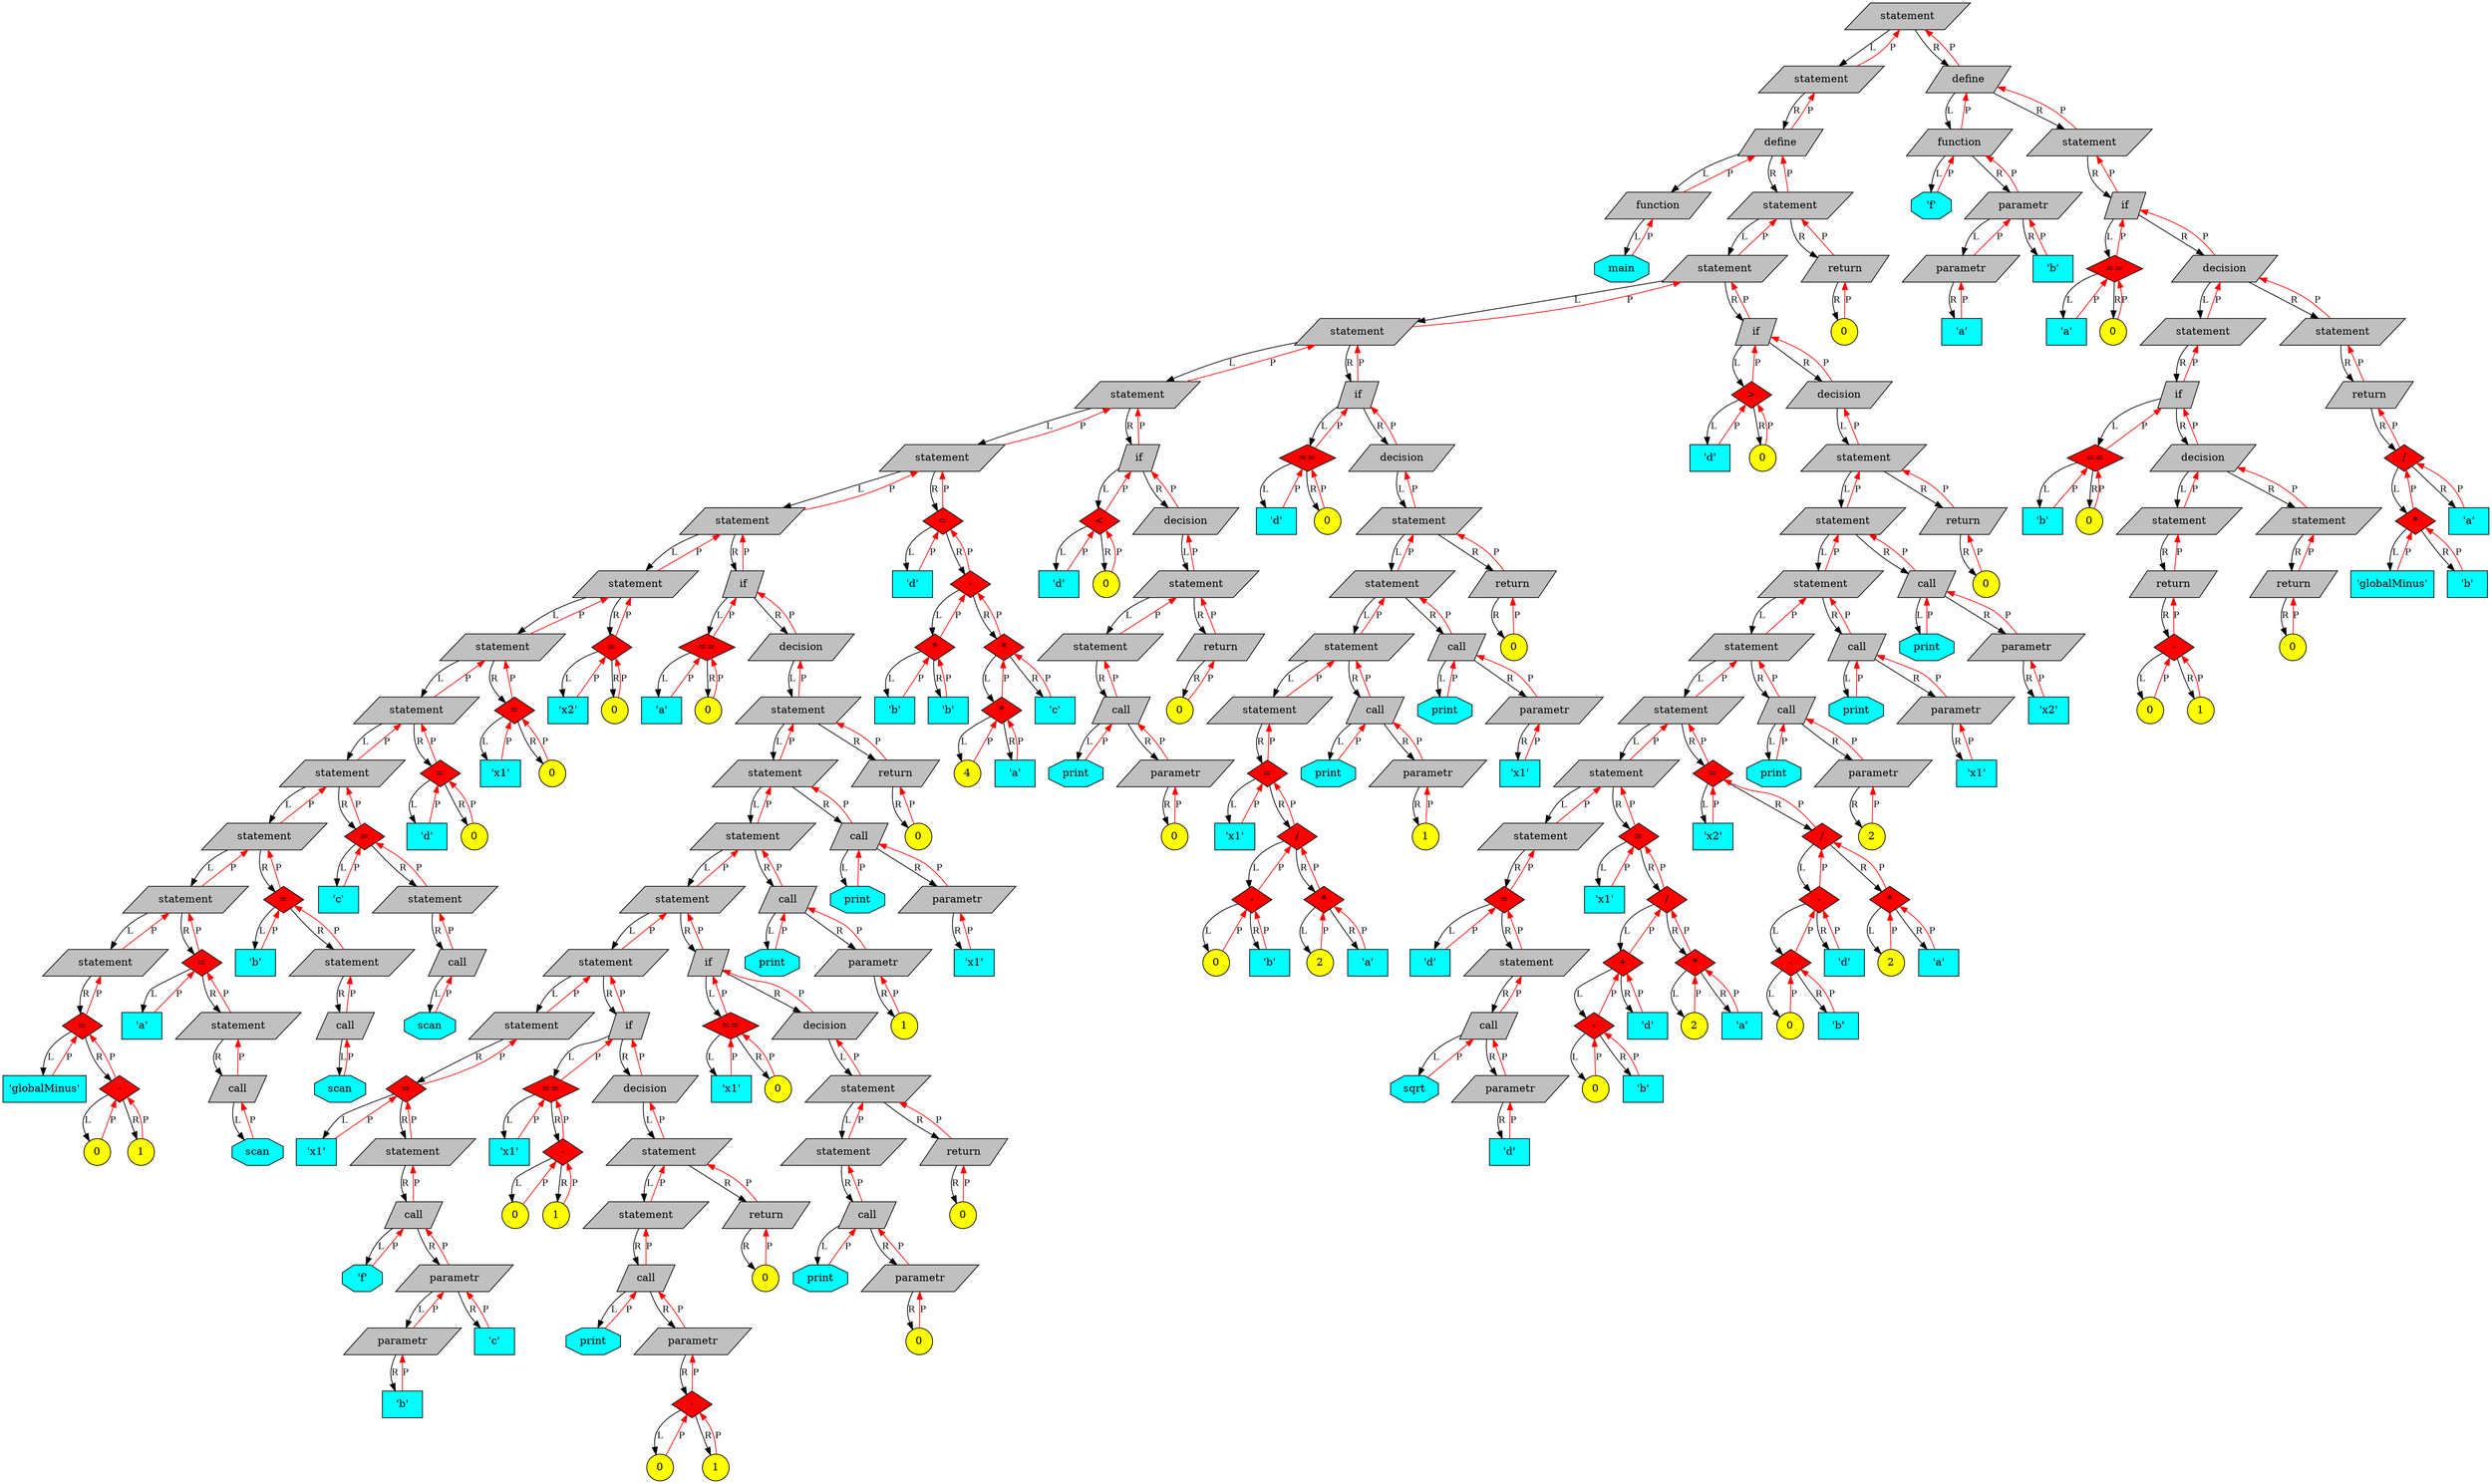 digraph Tree{

	rankdir=UD;

	node[fontsize=14];

	94435588355808[shape=record, shape=parallelogram, style="filled", fillcolor=grey, label="statement"];
	94435588138208[shape=record, shape=parallelogram, style="filled", fillcolor=grey, label="statement"];
	94435588138272[shape=record, shape=parallelogram, style="filled", fillcolor=grey, label="define"];
	94435588138752[shape=record, shape=parallelogram, style="filled", fillcolor=grey, label="function"];
	94435588138816[shape=record, shape=octagon, style="filled", fillcolor=cyan, label="main"];
	94435588354368[shape=record, shape=parallelogram, style="filled", fillcolor=grey, label="statement"];
	94435588330400[shape=record, shape=parallelogram, style="filled", fillcolor=grey, label="statement"];
	94435588318560[shape=record, shape=parallelogram, style="filled", fillcolor=grey, label="statement"];
	94435588313088[shape=record, shape=parallelogram, style="filled", fillcolor=grey, label="statement"];
	94435588307744[shape=record, shape=parallelogram, style="filled", fillcolor=grey, label="statement"];
	94435588283040[shape=record, shape=parallelogram, style="filled", fillcolor=grey, label="statement"];
	94435588281536[shape=record, shape=parallelogram, style="filled", fillcolor=grey, label="statement"];
	94435588280032[shape=record, shape=parallelogram, style="filled", fillcolor=grey, label="statement"];
	94435588278528[shape=record, shape=parallelogram, style="filled", fillcolor=grey, label="statement"];
	94435588275648[shape=record, shape=parallelogram, style="filled", fillcolor=grey, label="statement"];
	94435588272768[shape=record, shape=parallelogram, style="filled", fillcolor=grey, label="statement"];
	94435588269888[shape=record, shape=parallelogram, style="filled", fillcolor=grey, label="statement"];
	94435588138880[shape=record, shape=parallelogram, style="filled", fillcolor=grey, label="statement"];
	94435588138944[shape=record, shape=diamond, style="filled", fillcolor=red, label="="];
	94435588139008[shape=record, shape=rectangle, style="filled", fillcolor=cyan, label="'globalMinus'"];
	94435588268992[shape=record, shape=diamond, style="filled", fillcolor=red, label="-"];
	94435588139072[shape=record, shape=circle, style="filled", fillcolor=yellow, label="0"];
	94435588268928[shape=record, shape=circle, style="filled", fillcolor=yellow, label="1"];
	94435588269952[shape=record, shape=diamond, style="filled", fillcolor=red, label="="];
	94435588270432[shape=record, shape=rectangle, style="filled", fillcolor=cyan, label="'a'"];
	94435588270912[shape=record, shape=parallelogram, style="filled", fillcolor=grey, label="statement"];
	94435588270976[shape=record, shape=parallelogram, style="filled", fillcolor=grey, label="call"];
	94435588271456[shape=record, shape=octagon, style="filled", fillcolor=cyan, label="scan"];
	94435588272832[shape=record, shape=diamond, style="filled", fillcolor=red, label="="];
	94435588273312[shape=record, shape=rectangle, style="filled", fillcolor=cyan, label="'b'"];
	94435588273792[shape=record, shape=parallelogram, style="filled", fillcolor=grey, label="statement"];
	94435588273856[shape=record, shape=parallelogram, style="filled", fillcolor=grey, label="call"];
	94435588274336[shape=record, shape=octagon, style="filled", fillcolor=cyan, label="scan"];
	94435588275712[shape=record, shape=diamond, style="filled", fillcolor=red, label="="];
	94435588276192[shape=record, shape=rectangle, style="filled", fillcolor=cyan, label="'c'"];
	94435588276672[shape=record, shape=parallelogram, style="filled", fillcolor=grey, label="statement"];
	94435588276736[shape=record, shape=parallelogram, style="filled", fillcolor=grey, label="call"];
	94435588277216[shape=record, shape=octagon, style="filled", fillcolor=cyan, label="scan"];
	94435588278592[shape=record, shape=diamond, style="filled", fillcolor=red, label="="];
	94435588279072[shape=record, shape=rectangle, style="filled", fillcolor=cyan, label="'d'"];
	94435588279552[shape=record, shape=circle, style="filled", fillcolor=yellow, label="0"];
	94435588280096[shape=record, shape=diamond, style="filled", fillcolor=red, label="="];
	94435588280576[shape=record, shape=rectangle, style="filled", fillcolor=cyan, label="'x1'"];
	94435588281056[shape=record, shape=circle, style="filled", fillcolor=yellow, label="0"];
	94435588281600[shape=record, shape=diamond, style="filled", fillcolor=red, label="="];
	94435588282080[shape=record, shape=rectangle, style="filled", fillcolor=cyan, label="'x2'"];
	94435588282560[shape=record, shape=circle, style="filled", fillcolor=yellow, label="0"];
	94435588283104[shape=record, shape=parallelogram, style="filled", fillcolor=grey, label="if"];
	94435588284128[shape=record, shape=diamond, style="filled", fillcolor=red, label="=="];
	94435588283584[shape=record, shape=rectangle, style="filled", fillcolor=cyan, label="'a'"];
	94435588284064[shape=record, shape=circle, style="filled", fillcolor=yellow, label="0"];
	94435588284608[shape=record, shape=parallelogram, style="filled", fillcolor=grey, label="decision"];
	94435588306304[shape=record, shape=parallelogram, style="filled", fillcolor=grey, label="statement"];
	94435588303904[shape=record, shape=parallelogram, style="filled", fillcolor=grey, label="statement"];
	94435588301920[shape=record, shape=parallelogram, style="filled", fillcolor=grey, label="statement"];
	94435588296448[shape=record, shape=parallelogram, style="filled", fillcolor=grey, label="statement"];
	94435588289888[shape=record, shape=parallelogram, style="filled", fillcolor=grey, label="statement"];
	94435588285088[shape=record, shape=parallelogram, style="filled", fillcolor=grey, label="statement"];
	94435588285152[shape=record, shape=diamond, style="filled", fillcolor=red, label="="];
	94435588285632[shape=record, shape=rectangle, style="filled", fillcolor=cyan, label="'x1'"];
	94435588286112[shape=record, shape=parallelogram, style="filled", fillcolor=grey, label="statement"];
	94435588286176[shape=record, shape=parallelogram, style="filled", fillcolor=grey, label="call"];
	94435588286656[shape=record, shape=octagon, style="filled", fillcolor=cyan, label="'f'"];
	94435588288096[shape=record, shape=parallelogram, style="filled", fillcolor=grey, label="parametr"];
	94435588287136[shape=record, shape=parallelogram, style="filled", fillcolor=grey, label="parametr"];
	94435588287200[shape=record, shape=rectangle, style="filled", fillcolor=cyan, label="'b'"];
	94435588288160[shape=record, shape=rectangle, style="filled", fillcolor=cyan, label="'c'"];
	94435588289952[shape=record, shape=parallelogram, style="filled", fillcolor=grey, label="if"];
	94435588291520[shape=record, shape=diamond, style="filled", fillcolor=red, label="=="];
	94435588290432[shape=record, shape=rectangle, style="filled", fillcolor=cyan, label="'x1'"];
	94435588291040[shape=record, shape=diamond, style="filled", fillcolor=red, label="-"];
	94435588290912[shape=record, shape=circle, style="filled", fillcolor=yellow, label="0"];
	94435588290976[shape=record, shape=circle, style="filled", fillcolor=yellow, label="1"];
	94435588292000[shape=record, shape=parallelogram, style="filled", fillcolor=grey, label="decision"];
	94435588295008[shape=record, shape=parallelogram, style="filled", fillcolor=grey, label="statement"];
	94435588292480[shape=record, shape=parallelogram, style="filled", fillcolor=grey, label="statement"];
	94435588292544[shape=record, shape=parallelogram, style="filled", fillcolor=grey, label="call"];
	94435588293024[shape=record, shape=octagon, style="filled", fillcolor=cyan, label="print"];
	94435588293504[shape=record, shape=parallelogram, style="filled", fillcolor=grey, label="parametr"];
	94435588293696[shape=record, shape=diamond, style="filled", fillcolor=red, label="-"];
	94435588293568[shape=record, shape=circle, style="filled", fillcolor=yellow, label="0"];
	94435588293632[shape=record, shape=circle, style="filled", fillcolor=yellow, label="1"];
	94435588295072[shape=record, shape=parallelogram, style="filled", fillcolor=grey, label="return"];
	94435588295552[shape=record, shape=circle, style="filled", fillcolor=yellow, label="0"];
	94435588296512[shape=record, shape=parallelogram, style="filled", fillcolor=grey, label="if"];
	94435588297536[shape=record, shape=diamond, style="filled", fillcolor=red, label="=="];
	94435588296992[shape=record, shape=rectangle, style="filled", fillcolor=cyan, label="'x1'"];
	94435588297472[shape=record, shape=circle, style="filled", fillcolor=yellow, label="0"];
	94435588298016[shape=record, shape=parallelogram, style="filled", fillcolor=grey, label="decision"];
	94435588300480[shape=record, shape=parallelogram, style="filled", fillcolor=grey, label="statement"];
	94435588298496[shape=record, shape=parallelogram, style="filled", fillcolor=grey, label="statement"];
	94435588298560[shape=record, shape=parallelogram, style="filled", fillcolor=grey, label="call"];
	94435588299040[shape=record, shape=octagon, style="filled", fillcolor=cyan, label="print"];
	94435588299520[shape=record, shape=parallelogram, style="filled", fillcolor=grey, label="parametr"];
	94435588299584[shape=record, shape=circle, style="filled", fillcolor=yellow, label="0"];
	94435588300544[shape=record, shape=parallelogram, style="filled", fillcolor=grey, label="return"];
	94435588301024[shape=record, shape=circle, style="filled", fillcolor=yellow, label="0"];
	94435588301984[shape=record, shape=parallelogram, style="filled", fillcolor=grey, label="call"];
	94435588302464[shape=record, shape=octagon, style="filled", fillcolor=cyan, label="print"];
	94435588302944[shape=record, shape=parallelogram, style="filled", fillcolor=grey, label="parametr"];
	94435588303008[shape=record, shape=circle, style="filled", fillcolor=yellow, label="1"];
	94435588303968[shape=record, shape=parallelogram, style="filled", fillcolor=grey, label="call"];
	94435588304448[shape=record, shape=octagon, style="filled", fillcolor=cyan, label="print"];
	94435588304928[shape=record, shape=parallelogram, style="filled", fillcolor=grey, label="parametr"];
	94435588304992[shape=record, shape=rectangle, style="filled", fillcolor=cyan, label="'x1'"];
	94435588306368[shape=record, shape=parallelogram, style="filled", fillcolor=grey, label="return"];
	94435588306848[shape=record, shape=circle, style="filled", fillcolor=yellow, label="0"];
	94435588307808[shape=record, shape=diamond, style="filled", fillcolor=red, label="="];
	94435588308288[shape=record, shape=rectangle, style="filled", fillcolor=cyan, label="'d'"];
	94435588312192[shape=record, shape=diamond, style="filled", fillcolor=red, label="-"];
	94435588309728[shape=record, shape=diamond, style="filled", fillcolor=red, label="*"];
	94435588308768[shape=record, shape=rectangle, style="filled", fillcolor=cyan, label="'b'"];
	94435588309248[shape=record, shape=rectangle, style="filled", fillcolor=cyan, label="'b'"];
	94435588311712[shape=record, shape=diamond, style="filled", fillcolor=red, label="*"];
	94435588310752[shape=record, shape=diamond, style="filled", fillcolor=red, label="*"];
	94435588310208[shape=record, shape=circle, style="filled", fillcolor=yellow, label="4"];
	94435588310272[shape=record, shape=rectangle, style="filled", fillcolor=cyan, label="'a'"];
	94435588311232[shape=record, shape=rectangle, style="filled", fillcolor=cyan, label="'c'"];
	94435588313152[shape=record, shape=parallelogram, style="filled", fillcolor=grey, label="if"];
	94435588314176[shape=record, shape=diamond, style="filled", fillcolor=red, label="<"];
	94435588313632[shape=record, shape=rectangle, style="filled", fillcolor=cyan, label="'d'"];
	94435588314112[shape=record, shape=circle, style="filled", fillcolor=yellow, label="0"];
	94435588314656[shape=record, shape=parallelogram, style="filled", fillcolor=grey, label="decision"];
	94435588317120[shape=record, shape=parallelogram, style="filled", fillcolor=grey, label="statement"];
	94435588315136[shape=record, shape=parallelogram, style="filled", fillcolor=grey, label="statement"];
	94435588315200[shape=record, shape=parallelogram, style="filled", fillcolor=grey, label="call"];
	94435588315680[shape=record, shape=octagon, style="filled", fillcolor=cyan, label="print"];
	94435588316160[shape=record, shape=parallelogram, style="filled", fillcolor=grey, label="parametr"];
	94435588316224[shape=record, shape=circle, style="filled", fillcolor=yellow, label="0"];
	94435588317184[shape=record, shape=parallelogram, style="filled", fillcolor=grey, label="return"];
	94435588317664[shape=record, shape=circle, style="filled", fillcolor=yellow, label="0"];
	94435588318624[shape=record, shape=parallelogram, style="filled", fillcolor=grey, label="if"];
	94435588319648[shape=record, shape=diamond, style="filled", fillcolor=red, label="=="];
	94435588319104[shape=record, shape=rectangle, style="filled", fillcolor=cyan, label="'d'"];
	94435588319584[shape=record, shape=circle, style="filled", fillcolor=yellow, label="0"];
	94435588320128[shape=record, shape=parallelogram, style="filled", fillcolor=grey, label="decision"];
	94435588328960[shape=record, shape=parallelogram, style="filled", fillcolor=grey, label="statement"];
	94435588326560[shape=record, shape=parallelogram, style="filled", fillcolor=grey, label="statement"];
	94435588324576[shape=record, shape=parallelogram, style="filled", fillcolor=grey, label="statement"];
	94435588320608[shape=record, shape=parallelogram, style="filled", fillcolor=grey, label="statement"];
	94435588320672[shape=record, shape=diamond, style="filled", fillcolor=red, label="="];
	94435588321152[shape=record, shape=rectangle, style="filled", fillcolor=cyan, label="'x1'"];
	94435588323680[shape=record, shape=diamond, style="filled", fillcolor=red, label="/"];
	94435588322176[shape=record, shape=diamond, style="filled", fillcolor=red, label="-"];
	94435588321632[shape=record, shape=circle, style="filled", fillcolor=yellow, label="0"];
	94435588321696[shape=record, shape=rectangle, style="filled", fillcolor=cyan, label="'b'"];
	94435588323200[shape=record, shape=diamond, style="filled", fillcolor=red, label="*"];
	94435588322656[shape=record, shape=circle, style="filled", fillcolor=yellow, label="2"];
	94435588322720[shape=record, shape=rectangle, style="filled", fillcolor=cyan, label="'a'"];
	94435588324640[shape=record, shape=parallelogram, style="filled", fillcolor=grey, label="call"];
	94435588325120[shape=record, shape=octagon, style="filled", fillcolor=cyan, label="print"];
	94435588325600[shape=record, shape=parallelogram, style="filled", fillcolor=grey, label="parametr"];
	94435588325664[shape=record, shape=circle, style="filled", fillcolor=yellow, label="1"];
	94435588326624[shape=record, shape=parallelogram, style="filled", fillcolor=grey, label="call"];
	94435588327104[shape=record, shape=octagon, style="filled", fillcolor=cyan, label="print"];
	94435588327584[shape=record, shape=parallelogram, style="filled", fillcolor=grey, label="parametr"];
	94435588327648[shape=record, shape=rectangle, style="filled", fillcolor=cyan, label="'x1'"];
	94435588329024[shape=record, shape=parallelogram, style="filled", fillcolor=grey, label="return"];
	94435588329504[shape=record, shape=circle, style="filled", fillcolor=yellow, label="0"];
	94435588330464[shape=record, shape=parallelogram, style="filled", fillcolor=grey, label="if"];
	94435588331488[shape=record, shape=diamond, style="filled", fillcolor=red, label=">"];
	94435588330944[shape=record, shape=rectangle, style="filled", fillcolor=cyan, label="'d'"];
	94435588331424[shape=record, shape=circle, style="filled", fillcolor=yellow, label="0"];
	94435588331968[shape=record, shape=parallelogram, style="filled", fillcolor=grey, label="decision"];
	94435588352928[shape=record, shape=parallelogram, style="filled", fillcolor=grey, label="statement"];
	94435588350528[shape=record, shape=parallelogram, style="filled", fillcolor=grey, label="statement"];
	94435588348128[shape=record, shape=parallelogram, style="filled", fillcolor=grey, label="statement"];
	94435588346144[shape=record, shape=parallelogram, style="filled", fillcolor=grey, label="statement"];
	94435588341216[shape=record, shape=parallelogram, style="filled", fillcolor=grey, label="statement"];
	94435588336288[shape=record, shape=parallelogram, style="filled", fillcolor=grey, label="statement"];
	94435588332448[shape=record, shape=parallelogram, style="filled", fillcolor=grey, label="statement"];
	94435588332512[shape=record, shape=diamond, style="filled", fillcolor=red, label="="];
	94435588332992[shape=record, shape=rectangle, style="filled", fillcolor=cyan, label="'d'"];
	94435588333472[shape=record, shape=parallelogram, style="filled", fillcolor=grey, label="statement"];
	94435588333536[shape=record, shape=parallelogram, style="filled", fillcolor=grey, label="call"];
	94435588334016[shape=record, shape=octagon, style="filled", fillcolor=cyan, label="sqrt"];
	94435588334496[shape=record, shape=parallelogram, style="filled", fillcolor=grey, label="parametr"];
	94435588334560[shape=record, shape=rectangle, style="filled", fillcolor=cyan, label="'d'"];
	94435588336352[shape=record, shape=diamond, style="filled", fillcolor=red, label="="];
	94435588336832[shape=record, shape=rectangle, style="filled", fillcolor=cyan, label="'x1'"];
	94435588340320[shape=record, shape=diamond, style="filled", fillcolor=red, label="/"];
	94435588338816[shape=record, shape=diamond, style="filled", fillcolor=red, label="+"];
	94435588337856[shape=record, shape=diamond, style="filled", fillcolor=red, label="-"];
	94435588337312[shape=record, shape=circle, style="filled", fillcolor=yellow, label="0"];
	94435588337376[shape=record, shape=rectangle, style="filled", fillcolor=cyan, label="'b'"];
	94435588338336[shape=record, shape=rectangle, style="filled", fillcolor=cyan, label="'d'"];
	94435588339840[shape=record, shape=diamond, style="filled", fillcolor=red, label="*"];
	94435588339296[shape=record, shape=circle, style="filled", fillcolor=yellow, label="2"];
	94435588339360[shape=record, shape=rectangle, style="filled", fillcolor=cyan, label="'a'"];
	94435588341280[shape=record, shape=diamond, style="filled", fillcolor=red, label="="];
	94435588341760[shape=record, shape=rectangle, style="filled", fillcolor=cyan, label="'x2'"];
	94435588345248[shape=record, shape=diamond, style="filled", fillcolor=red, label="/"];
	94435588343744[shape=record, shape=diamond, style="filled", fillcolor=red, label="-"];
	94435588342784[shape=record, shape=diamond, style="filled", fillcolor=red, label="-"];
	94435588342240[shape=record, shape=circle, style="filled", fillcolor=yellow, label="0"];
	94435588342304[shape=record, shape=rectangle, style="filled", fillcolor=cyan, label="'b'"];
	94435588343264[shape=record, shape=rectangle, style="filled", fillcolor=cyan, label="'d'"];
	94435588344768[shape=record, shape=diamond, style="filled", fillcolor=red, label="*"];
	94435588344224[shape=record, shape=circle, style="filled", fillcolor=yellow, label="2"];
	94435588344288[shape=record, shape=rectangle, style="filled", fillcolor=cyan, label="'a'"];
	94435588346208[shape=record, shape=parallelogram, style="filled", fillcolor=grey, label="call"];
	94435588346688[shape=record, shape=octagon, style="filled", fillcolor=cyan, label="print"];
	94435588347168[shape=record, shape=parallelogram, style="filled", fillcolor=grey, label="parametr"];
	94435588347232[shape=record, shape=circle, style="filled", fillcolor=yellow, label="2"];
	94435588348192[shape=record, shape=parallelogram, style="filled", fillcolor=grey, label="call"];
	94435588348672[shape=record, shape=octagon, style="filled", fillcolor=cyan, label="print"];
	94435588349152[shape=record, shape=parallelogram, style="filled", fillcolor=grey, label="parametr"];
	94435588349216[shape=record, shape=rectangle, style="filled", fillcolor=cyan, label="'x1'"];
	94435588350592[shape=record, shape=parallelogram, style="filled", fillcolor=grey, label="call"];
	94435588351072[shape=record, shape=octagon, style="filled", fillcolor=cyan, label="print"];
	94435588351552[shape=record, shape=parallelogram, style="filled", fillcolor=grey, label="parametr"];
	94435588351616[shape=record, shape=rectangle, style="filled", fillcolor=cyan, label="'x2'"];
	94435588352992[shape=record, shape=parallelogram, style="filled", fillcolor=grey, label="return"];
	94435588353472[shape=record, shape=circle, style="filled", fillcolor=yellow, label="0"];
	94435588354432[shape=record, shape=parallelogram, style="filled", fillcolor=grey, label="return"];
	94435588354912[shape=record, shape=circle, style="filled", fillcolor=yellow, label="0"];
	94435588355872[shape=record, shape=parallelogram, style="filled", fillcolor=grey, label="define"];
	94435588356352[shape=record, shape=parallelogram, style="filled", fillcolor=grey, label="function"];
	94435588356832[shape=record, shape=octagon, style="filled", fillcolor=cyan, label="'f'"];
	94435588358272[shape=record, shape=parallelogram, style="filled", fillcolor=grey, label="parametr"];
	94435588357312[shape=record, shape=parallelogram, style="filled", fillcolor=grey, label="parametr"];
	94435588357376[shape=record, shape=rectangle, style="filled", fillcolor=cyan, label="'a'"];
	94435588358336[shape=record, shape=rectangle, style="filled", fillcolor=cyan, label="'b'"];
	94435588359232[shape=record, shape=parallelogram, style="filled", fillcolor=grey, label="statement"];
	94435588359296[shape=record, shape=parallelogram, style="filled", fillcolor=grey, label="if"];
	94435588360320[shape=record, shape=diamond, style="filled", fillcolor=red, label="=="];
	94435588359776[shape=record, shape=rectangle, style="filled", fillcolor=cyan, label="'a'"];
	94435588360256[shape=record, shape=circle, style="filled", fillcolor=yellow, label="0"];
	94435588360800[shape=record, shape=parallelogram, style="filled", fillcolor=grey, label="decision"];
	94435588361280[shape=record, shape=parallelogram, style="filled", fillcolor=grey, label="statement"];
	94435588361344[shape=record, shape=parallelogram, style="filled", fillcolor=grey, label="if"];
	94435588362368[shape=record, shape=diamond, style="filled", fillcolor=red, label="=="];
	94435588361824[shape=record, shape=rectangle, style="filled", fillcolor=cyan, label="'b'"];
	94435588362304[shape=record, shape=circle, style="filled", fillcolor=yellow, label="0"];
	94435588362848[shape=record, shape=parallelogram, style="filled", fillcolor=grey, label="decision"];
	94435588363328[shape=record, shape=parallelogram, style="filled", fillcolor=grey, label="statement"];
	94435588363392[shape=record, shape=parallelogram, style="filled", fillcolor=grey, label="return"];
	94435588364000[shape=record, shape=diamond, style="filled", fillcolor=red, label="-"];
	94435588363872[shape=record, shape=circle, style="filled", fillcolor=yellow, label="0"];
	94435588363936[shape=record, shape=circle, style="filled", fillcolor=yellow, label="1"];
	94435588364896[shape=record, shape=parallelogram, style="filled", fillcolor=grey, label="statement"];
	94435588364960[shape=record, shape=parallelogram, style="filled", fillcolor=grey, label="return"];
	94435588365440[shape=record, shape=circle, style="filled", fillcolor=yellow, label="0"];
	94435588366336[shape=record, shape=parallelogram, style="filled", fillcolor=grey, label="statement"];
	94435588366400[shape=record, shape=parallelogram, style="filled", fillcolor=grey, label="return"];
	94435588368800[shape=record, shape=diamond, style="filled", fillcolor=red, label="/"];
	94435588367840[shape=record, shape=diamond, style="filled", fillcolor=red, label="*"];
	94435588366880[shape=record, shape=rectangle, style="filled", fillcolor=cyan, label="'globalMinus'"];
	94435588367360[shape=record, shape=rectangle, style="filled", fillcolor=cyan, label="'b'"];
	94435588368320[shape=record, shape=rectangle, style="filled", fillcolor=cyan, label="'a'"];

	94435588355808 -> 94435588138208[label = "L", fontsize=12]
	94435588355808 -> 94435588355872[label = "R", fontsize=12]
	94435588138208 -> 94435588355808[label = "P", color=red, fontsize=12]
	94435588138208 -> 94435588138272[label = "R", fontsize=12]
	94435588138272 -> 94435588138208[label = "P", color=red, fontsize=12]
	94435588138272 -> 94435588138752[label = "L", fontsize=12]
	94435588138272 -> 94435588354368[label = "R", fontsize=12]
	94435588138752 -> 94435588138272[label = "P", color=red, fontsize=12]
	94435588138752 -> 94435588138816[label = "L", fontsize=12]
	94435588138816 -> 94435588138752[label = "P", color=red, fontsize=12]
	94435588354368 -> 94435588138272[label = "P", color=red, fontsize=12]
	94435588354368 -> 94435588330400[label = "L", fontsize=12]
	94435588354368 -> 94435588354432[label = "R", fontsize=12]
	94435588330400 -> 94435588354368[label = "P", color=red, fontsize=12]
	94435588330400 -> 94435588318560[label = "L", fontsize=12]
	94435588330400 -> 94435588330464[label = "R", fontsize=12]
	94435588318560 -> 94435588330400[label = "P", color=red, fontsize=12]
	94435588318560 -> 94435588313088[label = "L", fontsize=12]
	94435588318560 -> 94435588318624[label = "R", fontsize=12]
	94435588313088 -> 94435588318560[label = "P", color=red, fontsize=12]
	94435588313088 -> 94435588307744[label = "L", fontsize=12]
	94435588313088 -> 94435588313152[label = "R", fontsize=12]
	94435588307744 -> 94435588313088[label = "P", color=red, fontsize=12]
	94435588307744 -> 94435588283040[label = "L", fontsize=12]
	94435588307744 -> 94435588307808[label = "R", fontsize=12]
	94435588283040 -> 94435588307744[label = "P", color=red, fontsize=12]
	94435588283040 -> 94435588281536[label = "L", fontsize=12]
	94435588283040 -> 94435588283104[label = "R", fontsize=12]
	94435588281536 -> 94435588283040[label = "P", color=red, fontsize=12]
	94435588281536 -> 94435588280032[label = "L", fontsize=12]
	94435588281536 -> 94435588281600[label = "R", fontsize=12]
	94435588280032 -> 94435588281536[label = "P", color=red, fontsize=12]
	94435588280032 -> 94435588278528[label = "L", fontsize=12]
	94435588280032 -> 94435588280096[label = "R", fontsize=12]
	94435588278528 -> 94435588280032[label = "P", color=red, fontsize=12]
	94435588278528 -> 94435588275648[label = "L", fontsize=12]
	94435588278528 -> 94435588278592[label = "R", fontsize=12]
	94435588275648 -> 94435588278528[label = "P", color=red, fontsize=12]
	94435588275648 -> 94435588272768[label = "L", fontsize=12]
	94435588275648 -> 94435588275712[label = "R", fontsize=12]
	94435588272768 -> 94435588275648[label = "P", color=red, fontsize=12]
	94435588272768 -> 94435588269888[label = "L", fontsize=12]
	94435588272768 -> 94435588272832[label = "R", fontsize=12]
	94435588269888 -> 94435588272768[label = "P", color=red, fontsize=12]
	94435588269888 -> 94435588138880[label = "L", fontsize=12]
	94435588269888 -> 94435588269952[label = "R", fontsize=12]
	94435588138880 -> 94435588269888[label = "P", color=red, fontsize=12]
	94435588138880 -> 94435588138944[label = "R", fontsize=12]
	94435588138944 -> 94435588138880[label = "P", color=red, fontsize=12]
	94435588138944 -> 94435588139008[label = "L", fontsize=12]
	94435588138944 -> 94435588268992[label = "R", fontsize=12]
	94435588139008 -> 94435588138944[label = "P", color=red, fontsize=12]
	94435588268992 -> 94435588138944[label = "P", color=red, fontsize=12]
	94435588268992 -> 94435588139072[label = "L", fontsize=12]
	94435588268992 -> 94435588268928[label = "R", fontsize=12]
	94435588139072 -> 94435588268992[label = "P", color=red, fontsize=12]
	94435588268928 -> 94435588268992[label = "P", color=red, fontsize=12]
	94435588269952 -> 94435588269888[label = "P", color=red, fontsize=12]
	94435588269952 -> 94435588270432[label = "L", fontsize=12]
	94435588269952 -> 94435588270912[label = "R", fontsize=12]
	94435588270432 -> 94435588269952[label = "P", color=red, fontsize=12]
	94435588270912 -> 94435588269952[label = "P", color=red, fontsize=12]
	94435588270912 -> 94435588270976[label = "R", fontsize=12]
	94435588270976 -> 94435588270912[label = "P", color=red, fontsize=12]
	94435588270976 -> 94435588271456[label = "L", fontsize=12]
	94435588271456 -> 94435588270976[label = "P", color=red, fontsize=12]
	94435588272832 -> 94435588272768[label = "P", color=red, fontsize=12]
	94435588272832 -> 94435588273312[label = "L", fontsize=12]
	94435588272832 -> 94435588273792[label = "R", fontsize=12]
	94435588273312 -> 94435588272832[label = "P", color=red, fontsize=12]
	94435588273792 -> 94435588272832[label = "P", color=red, fontsize=12]
	94435588273792 -> 94435588273856[label = "R", fontsize=12]
	94435588273856 -> 94435588273792[label = "P", color=red, fontsize=12]
	94435588273856 -> 94435588274336[label = "L", fontsize=12]
	94435588274336 -> 94435588273856[label = "P", color=red, fontsize=12]
	94435588275712 -> 94435588275648[label = "P", color=red, fontsize=12]
	94435588275712 -> 94435588276192[label = "L", fontsize=12]
	94435588275712 -> 94435588276672[label = "R", fontsize=12]
	94435588276192 -> 94435588275712[label = "P", color=red, fontsize=12]
	94435588276672 -> 94435588275712[label = "P", color=red, fontsize=12]
	94435588276672 -> 94435588276736[label = "R", fontsize=12]
	94435588276736 -> 94435588276672[label = "P", color=red, fontsize=12]
	94435588276736 -> 94435588277216[label = "L", fontsize=12]
	94435588277216 -> 94435588276736[label = "P", color=red, fontsize=12]
	94435588278592 -> 94435588278528[label = "P", color=red, fontsize=12]
	94435588278592 -> 94435588279072[label = "L", fontsize=12]
	94435588278592 -> 94435588279552[label = "R", fontsize=12]
	94435588279072 -> 94435588278592[label = "P", color=red, fontsize=12]
	94435588279552 -> 94435588278592[label = "P", color=red, fontsize=12]
	94435588280096 -> 94435588280032[label = "P", color=red, fontsize=12]
	94435588280096 -> 94435588280576[label = "L", fontsize=12]
	94435588280096 -> 94435588281056[label = "R", fontsize=12]
	94435588280576 -> 94435588280096[label = "P", color=red, fontsize=12]
	94435588281056 -> 94435588280096[label = "P", color=red, fontsize=12]
	94435588281600 -> 94435588281536[label = "P", color=red, fontsize=12]
	94435588281600 -> 94435588282080[label = "L", fontsize=12]
	94435588281600 -> 94435588282560[label = "R", fontsize=12]
	94435588282080 -> 94435588281600[label = "P", color=red, fontsize=12]
	94435588282560 -> 94435588281600[label = "P", color=red, fontsize=12]
	94435588283104 -> 94435588283040[label = "P", color=red, fontsize=12]
	94435588283104 -> 94435588284128[label = "L", fontsize=12]
	94435588283104 -> 94435588284608[label = "R", fontsize=12]
	94435588284128 -> 94435588283104[label = "P", color=red, fontsize=12]
	94435588284128 -> 94435588283584[label = "L", fontsize=12]
	94435588284128 -> 94435588284064[label = "R", fontsize=12]
	94435588283584 -> 94435588284128[label = "P", color=red, fontsize=12]
	94435588284064 -> 94435588284128[label = "P", color=red, fontsize=12]
	94435588284608 -> 94435588283104[label = "P", color=red, fontsize=12]
	94435588284608 -> 94435588306304[label = "L", fontsize=12]
	94435588306304 -> 94435588284608[label = "P", color=red, fontsize=12]
	94435588306304 -> 94435588303904[label = "L", fontsize=12]
	94435588306304 -> 94435588306368[label = "R", fontsize=12]
	94435588303904 -> 94435588306304[label = "P", color=red, fontsize=12]
	94435588303904 -> 94435588301920[label = "L", fontsize=12]
	94435588303904 -> 94435588303968[label = "R", fontsize=12]
	94435588301920 -> 94435588303904[label = "P", color=red, fontsize=12]
	94435588301920 -> 94435588296448[label = "L", fontsize=12]
	94435588301920 -> 94435588301984[label = "R", fontsize=12]
	94435588296448 -> 94435588301920[label = "P", color=red, fontsize=12]
	94435588296448 -> 94435588289888[label = "L", fontsize=12]
	94435588296448 -> 94435588296512[label = "R", fontsize=12]
	94435588289888 -> 94435588296448[label = "P", color=red, fontsize=12]
	94435588289888 -> 94435588285088[label = "L", fontsize=12]
	94435588289888 -> 94435588289952[label = "R", fontsize=12]
	94435588285088 -> 94435588289888[label = "P", color=red, fontsize=12]
	94435588285088 -> 94435588285152[label = "R", fontsize=12]
	94435588285152 -> 94435588285088[label = "P", color=red, fontsize=12]
	94435588285152 -> 94435588285632[label = "L", fontsize=12]
	94435588285152 -> 94435588286112[label = "R", fontsize=12]
	94435588285632 -> 94435588285152[label = "P", color=red, fontsize=12]
	94435588286112 -> 94435588285152[label = "P", color=red, fontsize=12]
	94435588286112 -> 94435588286176[label = "R", fontsize=12]
	94435588286176 -> 94435588286112[label = "P", color=red, fontsize=12]
	94435588286176 -> 94435588286656[label = "L", fontsize=12]
	94435588286176 -> 94435588288096[label = "R", fontsize=12]
	94435588286656 -> 94435588286176[label = "P", color=red, fontsize=12]
	94435588288096 -> 94435588286176[label = "P", color=red, fontsize=12]
	94435588288096 -> 94435588287136[label = "L", fontsize=12]
	94435588288096 -> 94435588288160[label = "R", fontsize=12]
	94435588287136 -> 94435588288096[label = "P", color=red, fontsize=12]
	94435588287136 -> 94435588287200[label = "R", fontsize=12]
	94435588287200 -> 94435588287136[label = "P", color=red, fontsize=12]
	94435588288160 -> 94435588288096[label = "P", color=red, fontsize=12]
	94435588289952 -> 94435588289888[label = "P", color=red, fontsize=12]
	94435588289952 -> 94435588291520[label = "L", fontsize=12]
	94435588289952 -> 94435588292000[label = "R", fontsize=12]
	94435588291520 -> 94435588289952[label = "P", color=red, fontsize=12]
	94435588291520 -> 94435588290432[label = "L", fontsize=12]
	94435588291520 -> 94435588291040[label = "R", fontsize=12]
	94435588290432 -> 94435588291520[label = "P", color=red, fontsize=12]
	94435588291040 -> 94435588291520[label = "P", color=red, fontsize=12]
	94435588291040 -> 94435588290912[label = "L", fontsize=12]
	94435588291040 -> 94435588290976[label = "R", fontsize=12]
	94435588290912 -> 94435588291040[label = "P", color=red, fontsize=12]
	94435588290976 -> 94435588291040[label = "P", color=red, fontsize=12]
	94435588292000 -> 94435588289952[label = "P", color=red, fontsize=12]
	94435588292000 -> 94435588295008[label = "L", fontsize=12]
	94435588295008 -> 94435588292000[label = "P", color=red, fontsize=12]
	94435588295008 -> 94435588292480[label = "L", fontsize=12]
	94435588295008 -> 94435588295072[label = "R", fontsize=12]
	94435588292480 -> 94435588295008[label = "P", color=red, fontsize=12]
	94435588292480 -> 94435588292544[label = "R", fontsize=12]
	94435588292544 -> 94435588292480[label = "P", color=red, fontsize=12]
	94435588292544 -> 94435588293024[label = "L", fontsize=12]
	94435588292544 -> 94435588293504[label = "R", fontsize=12]
	94435588293024 -> 94435588292544[label = "P", color=red, fontsize=12]
	94435588293504 -> 94435588292544[label = "P", color=red, fontsize=12]
	94435588293504 -> 94435588293696[label = "R", fontsize=12]
	94435588293696 -> 94435588293504[label = "P", color=red, fontsize=12]
	94435588293696 -> 94435588293568[label = "L", fontsize=12]
	94435588293696 -> 94435588293632[label = "R", fontsize=12]
	94435588293568 -> 94435588293696[label = "P", color=red, fontsize=12]
	94435588293632 -> 94435588293696[label = "P", color=red, fontsize=12]
	94435588295072 -> 94435588295008[label = "P", color=red, fontsize=12]
	94435588295072 -> 94435588295552[label = "R", fontsize=12]
	94435588295552 -> 94435588295072[label = "P", color=red, fontsize=12]
	94435588296512 -> 94435588296448[label = "P", color=red, fontsize=12]
	94435588296512 -> 94435588297536[label = "L", fontsize=12]
	94435588296512 -> 94435588298016[label = "R", fontsize=12]
	94435588297536 -> 94435588296512[label = "P", color=red, fontsize=12]
	94435588297536 -> 94435588296992[label = "L", fontsize=12]
	94435588297536 -> 94435588297472[label = "R", fontsize=12]
	94435588296992 -> 94435588297536[label = "P", color=red, fontsize=12]
	94435588297472 -> 94435588297536[label = "P", color=red, fontsize=12]
	94435588298016 -> 94435588296512[label = "P", color=red, fontsize=12]
	94435588298016 -> 94435588300480[label = "L", fontsize=12]
	94435588300480 -> 94435588298016[label = "P", color=red, fontsize=12]
	94435588300480 -> 94435588298496[label = "L", fontsize=12]
	94435588300480 -> 94435588300544[label = "R", fontsize=12]
	94435588298496 -> 94435588300480[label = "P", color=red, fontsize=12]
	94435588298496 -> 94435588298560[label = "R", fontsize=12]
	94435588298560 -> 94435588298496[label = "P", color=red, fontsize=12]
	94435588298560 -> 94435588299040[label = "L", fontsize=12]
	94435588298560 -> 94435588299520[label = "R", fontsize=12]
	94435588299040 -> 94435588298560[label = "P", color=red, fontsize=12]
	94435588299520 -> 94435588298560[label = "P", color=red, fontsize=12]
	94435588299520 -> 94435588299584[label = "R", fontsize=12]
	94435588299584 -> 94435588299520[label = "P", color=red, fontsize=12]
	94435588300544 -> 94435588300480[label = "P", color=red, fontsize=12]
	94435588300544 -> 94435588301024[label = "R", fontsize=12]
	94435588301024 -> 94435588300544[label = "P", color=red, fontsize=12]
	94435588301984 -> 94435588301920[label = "P", color=red, fontsize=12]
	94435588301984 -> 94435588302464[label = "L", fontsize=12]
	94435588301984 -> 94435588302944[label = "R", fontsize=12]
	94435588302464 -> 94435588301984[label = "P", color=red, fontsize=12]
	94435588302944 -> 94435588301984[label = "P", color=red, fontsize=12]
	94435588302944 -> 94435588303008[label = "R", fontsize=12]
	94435588303008 -> 94435588302944[label = "P", color=red, fontsize=12]
	94435588303968 -> 94435588303904[label = "P", color=red, fontsize=12]
	94435588303968 -> 94435588304448[label = "L", fontsize=12]
	94435588303968 -> 94435588304928[label = "R", fontsize=12]
	94435588304448 -> 94435588303968[label = "P", color=red, fontsize=12]
	94435588304928 -> 94435588303968[label = "P", color=red, fontsize=12]
	94435588304928 -> 94435588304992[label = "R", fontsize=12]
	94435588304992 -> 94435588304928[label = "P", color=red, fontsize=12]
	94435588306368 -> 94435588306304[label = "P", color=red, fontsize=12]
	94435588306368 -> 94435588306848[label = "R", fontsize=12]
	94435588306848 -> 94435588306368[label = "P", color=red, fontsize=12]
	94435588307808 -> 94435588307744[label = "P", color=red, fontsize=12]
	94435588307808 -> 94435588308288[label = "L", fontsize=12]
	94435588307808 -> 94435588312192[label = "R", fontsize=12]
	94435588308288 -> 94435588307808[label = "P", color=red, fontsize=12]
	94435588312192 -> 94435588307808[label = "P", color=red, fontsize=12]
	94435588312192 -> 94435588309728[label = "L", fontsize=12]
	94435588312192 -> 94435588311712[label = "R", fontsize=12]
	94435588309728 -> 94435588312192[label = "P", color=red, fontsize=12]
	94435588309728 -> 94435588308768[label = "L", fontsize=12]
	94435588309728 -> 94435588309248[label = "R", fontsize=12]
	94435588308768 -> 94435588309728[label = "P", color=red, fontsize=12]
	94435588309248 -> 94435588309728[label = "P", color=red, fontsize=12]
	94435588311712 -> 94435588312192[label = "P", color=red, fontsize=12]
	94435588311712 -> 94435588310752[label = "L", fontsize=12]
	94435588311712 -> 94435588311232[label = "R", fontsize=12]
	94435588310752 -> 94435588311712[label = "P", color=red, fontsize=12]
	94435588310752 -> 94435588310208[label = "L", fontsize=12]
	94435588310752 -> 94435588310272[label = "R", fontsize=12]
	94435588310208 -> 94435588310752[label = "P", color=red, fontsize=12]
	94435588310272 -> 94435588310752[label = "P", color=red, fontsize=12]
	94435588311232 -> 94435588311712[label = "P", color=red, fontsize=12]
	94435588313152 -> 94435588313088[label = "P", color=red, fontsize=12]
	94435588313152 -> 94435588314176[label = "L", fontsize=12]
	94435588313152 -> 94435588314656[label = "R", fontsize=12]
	94435588314176 -> 94435588313152[label = "P", color=red, fontsize=12]
	94435588314176 -> 94435588313632[label = "L", fontsize=12]
	94435588314176 -> 94435588314112[label = "R", fontsize=12]
	94435588313632 -> 94435588314176[label = "P", color=red, fontsize=12]
	94435588314112 -> 94435588314176[label = "P", color=red, fontsize=12]
	94435588314656 -> 94435588313152[label = "P", color=red, fontsize=12]
	94435588314656 -> 94435588317120[label = "L", fontsize=12]
	94435588317120 -> 94435588314656[label = "P", color=red, fontsize=12]
	94435588317120 -> 94435588315136[label = "L", fontsize=12]
	94435588317120 -> 94435588317184[label = "R", fontsize=12]
	94435588315136 -> 94435588317120[label = "P", color=red, fontsize=12]
	94435588315136 -> 94435588315200[label = "R", fontsize=12]
	94435588315200 -> 94435588315136[label = "P", color=red, fontsize=12]
	94435588315200 -> 94435588315680[label = "L", fontsize=12]
	94435588315200 -> 94435588316160[label = "R", fontsize=12]
	94435588315680 -> 94435588315200[label = "P", color=red, fontsize=12]
	94435588316160 -> 94435588315200[label = "P", color=red, fontsize=12]
	94435588316160 -> 94435588316224[label = "R", fontsize=12]
	94435588316224 -> 94435588316160[label = "P", color=red, fontsize=12]
	94435588317184 -> 94435588317120[label = "P", color=red, fontsize=12]
	94435588317184 -> 94435588317664[label = "R", fontsize=12]
	94435588317664 -> 94435588317184[label = "P", color=red, fontsize=12]
	94435588318624 -> 94435588318560[label = "P", color=red, fontsize=12]
	94435588318624 -> 94435588319648[label = "L", fontsize=12]
	94435588318624 -> 94435588320128[label = "R", fontsize=12]
	94435588319648 -> 94435588318624[label = "P", color=red, fontsize=12]
	94435588319648 -> 94435588319104[label = "L", fontsize=12]
	94435588319648 -> 94435588319584[label = "R", fontsize=12]
	94435588319104 -> 94435588319648[label = "P", color=red, fontsize=12]
	94435588319584 -> 94435588319648[label = "P", color=red, fontsize=12]
	94435588320128 -> 94435588318624[label = "P", color=red, fontsize=12]
	94435588320128 -> 94435588328960[label = "L", fontsize=12]
	94435588328960 -> 94435588320128[label = "P", color=red, fontsize=12]
	94435588328960 -> 94435588326560[label = "L", fontsize=12]
	94435588328960 -> 94435588329024[label = "R", fontsize=12]
	94435588326560 -> 94435588328960[label = "P", color=red, fontsize=12]
	94435588326560 -> 94435588324576[label = "L", fontsize=12]
	94435588326560 -> 94435588326624[label = "R", fontsize=12]
	94435588324576 -> 94435588326560[label = "P", color=red, fontsize=12]
	94435588324576 -> 94435588320608[label = "L", fontsize=12]
	94435588324576 -> 94435588324640[label = "R", fontsize=12]
	94435588320608 -> 94435588324576[label = "P", color=red, fontsize=12]
	94435588320608 -> 94435588320672[label = "R", fontsize=12]
	94435588320672 -> 94435588320608[label = "P", color=red, fontsize=12]
	94435588320672 -> 94435588321152[label = "L", fontsize=12]
	94435588320672 -> 94435588323680[label = "R", fontsize=12]
	94435588321152 -> 94435588320672[label = "P", color=red, fontsize=12]
	94435588323680 -> 94435588320672[label = "P", color=red, fontsize=12]
	94435588323680 -> 94435588322176[label = "L", fontsize=12]
	94435588323680 -> 94435588323200[label = "R", fontsize=12]
	94435588322176 -> 94435588323680[label = "P", color=red, fontsize=12]
	94435588322176 -> 94435588321632[label = "L", fontsize=12]
	94435588322176 -> 94435588321696[label = "R", fontsize=12]
	94435588321632 -> 94435588322176[label = "P", color=red, fontsize=12]
	94435588321696 -> 94435588322176[label = "P", color=red, fontsize=12]
	94435588323200 -> 94435588323680[label = "P", color=red, fontsize=12]
	94435588323200 -> 94435588322656[label = "L", fontsize=12]
	94435588323200 -> 94435588322720[label = "R", fontsize=12]
	94435588322656 -> 94435588323200[label = "P", color=red, fontsize=12]
	94435588322720 -> 94435588323200[label = "P", color=red, fontsize=12]
	94435588324640 -> 94435588324576[label = "P", color=red, fontsize=12]
	94435588324640 -> 94435588325120[label = "L", fontsize=12]
	94435588324640 -> 94435588325600[label = "R", fontsize=12]
	94435588325120 -> 94435588324640[label = "P", color=red, fontsize=12]
	94435588325600 -> 94435588324640[label = "P", color=red, fontsize=12]
	94435588325600 -> 94435588325664[label = "R", fontsize=12]
	94435588325664 -> 94435588325600[label = "P", color=red, fontsize=12]
	94435588326624 -> 94435588326560[label = "P", color=red, fontsize=12]
	94435588326624 -> 94435588327104[label = "L", fontsize=12]
	94435588326624 -> 94435588327584[label = "R", fontsize=12]
	94435588327104 -> 94435588326624[label = "P", color=red, fontsize=12]
	94435588327584 -> 94435588326624[label = "P", color=red, fontsize=12]
	94435588327584 -> 94435588327648[label = "R", fontsize=12]
	94435588327648 -> 94435588327584[label = "P", color=red, fontsize=12]
	94435588329024 -> 94435588328960[label = "P", color=red, fontsize=12]
	94435588329024 -> 94435588329504[label = "R", fontsize=12]
	94435588329504 -> 94435588329024[label = "P", color=red, fontsize=12]
	94435588330464 -> 94435588330400[label = "P", color=red, fontsize=12]
	94435588330464 -> 94435588331488[label = "L", fontsize=12]
	94435588330464 -> 94435588331968[label = "R", fontsize=12]
	94435588331488 -> 94435588330464[label = "P", color=red, fontsize=12]
	94435588331488 -> 94435588330944[label = "L", fontsize=12]
	94435588331488 -> 94435588331424[label = "R", fontsize=12]
	94435588330944 -> 94435588331488[label = "P", color=red, fontsize=12]
	94435588331424 -> 94435588331488[label = "P", color=red, fontsize=12]
	94435588331968 -> 94435588330464[label = "P", color=red, fontsize=12]
	94435588331968 -> 94435588352928[label = "L", fontsize=12]
	94435588352928 -> 94435588331968[label = "P", color=red, fontsize=12]
	94435588352928 -> 94435588350528[label = "L", fontsize=12]
	94435588352928 -> 94435588352992[label = "R", fontsize=12]
	94435588350528 -> 94435588352928[label = "P", color=red, fontsize=12]
	94435588350528 -> 94435588348128[label = "L", fontsize=12]
	94435588350528 -> 94435588350592[label = "R", fontsize=12]
	94435588348128 -> 94435588350528[label = "P", color=red, fontsize=12]
	94435588348128 -> 94435588346144[label = "L", fontsize=12]
	94435588348128 -> 94435588348192[label = "R", fontsize=12]
	94435588346144 -> 94435588348128[label = "P", color=red, fontsize=12]
	94435588346144 -> 94435588341216[label = "L", fontsize=12]
	94435588346144 -> 94435588346208[label = "R", fontsize=12]
	94435588341216 -> 94435588346144[label = "P", color=red, fontsize=12]
	94435588341216 -> 94435588336288[label = "L", fontsize=12]
	94435588341216 -> 94435588341280[label = "R", fontsize=12]
	94435588336288 -> 94435588341216[label = "P", color=red, fontsize=12]
	94435588336288 -> 94435588332448[label = "L", fontsize=12]
	94435588336288 -> 94435588336352[label = "R", fontsize=12]
	94435588332448 -> 94435588336288[label = "P", color=red, fontsize=12]
	94435588332448 -> 94435588332512[label = "R", fontsize=12]
	94435588332512 -> 94435588332448[label = "P", color=red, fontsize=12]
	94435588332512 -> 94435588332992[label = "L", fontsize=12]
	94435588332512 -> 94435588333472[label = "R", fontsize=12]
	94435588332992 -> 94435588332512[label = "P", color=red, fontsize=12]
	94435588333472 -> 94435588332512[label = "P", color=red, fontsize=12]
	94435588333472 -> 94435588333536[label = "R", fontsize=12]
	94435588333536 -> 94435588333472[label = "P", color=red, fontsize=12]
	94435588333536 -> 94435588334016[label = "L", fontsize=12]
	94435588333536 -> 94435588334496[label = "R", fontsize=12]
	94435588334016 -> 94435588333536[label = "P", color=red, fontsize=12]
	94435588334496 -> 94435588333536[label = "P", color=red, fontsize=12]
	94435588334496 -> 94435588334560[label = "R", fontsize=12]
	94435588334560 -> 94435588334496[label = "P", color=red, fontsize=12]
	94435588336352 -> 94435588336288[label = "P", color=red, fontsize=12]
	94435588336352 -> 94435588336832[label = "L", fontsize=12]
	94435588336352 -> 94435588340320[label = "R", fontsize=12]
	94435588336832 -> 94435588336352[label = "P", color=red, fontsize=12]
	94435588340320 -> 94435588336352[label = "P", color=red, fontsize=12]
	94435588340320 -> 94435588338816[label = "L", fontsize=12]
	94435588340320 -> 94435588339840[label = "R", fontsize=12]
	94435588338816 -> 94435588340320[label = "P", color=red, fontsize=12]
	94435588338816 -> 94435588337856[label = "L", fontsize=12]
	94435588338816 -> 94435588338336[label = "R", fontsize=12]
	94435588337856 -> 94435588338816[label = "P", color=red, fontsize=12]
	94435588337856 -> 94435588337312[label = "L", fontsize=12]
	94435588337856 -> 94435588337376[label = "R", fontsize=12]
	94435588337312 -> 94435588337856[label = "P", color=red, fontsize=12]
	94435588337376 -> 94435588337856[label = "P", color=red, fontsize=12]
	94435588338336 -> 94435588338816[label = "P", color=red, fontsize=12]
	94435588339840 -> 94435588340320[label = "P", color=red, fontsize=12]
	94435588339840 -> 94435588339296[label = "L", fontsize=12]
	94435588339840 -> 94435588339360[label = "R", fontsize=12]
	94435588339296 -> 94435588339840[label = "P", color=red, fontsize=12]
	94435588339360 -> 94435588339840[label = "P", color=red, fontsize=12]
	94435588341280 -> 94435588341216[label = "P", color=red, fontsize=12]
	94435588341280 -> 94435588341760[label = "L", fontsize=12]
	94435588341280 -> 94435588345248[label = "R", fontsize=12]
	94435588341760 -> 94435588341280[label = "P", color=red, fontsize=12]
	94435588345248 -> 94435588341280[label = "P", color=red, fontsize=12]
	94435588345248 -> 94435588343744[label = "L", fontsize=12]
	94435588345248 -> 94435588344768[label = "R", fontsize=12]
	94435588343744 -> 94435588345248[label = "P", color=red, fontsize=12]
	94435588343744 -> 94435588342784[label = "L", fontsize=12]
	94435588343744 -> 94435588343264[label = "R", fontsize=12]
	94435588342784 -> 94435588343744[label = "P", color=red, fontsize=12]
	94435588342784 -> 94435588342240[label = "L", fontsize=12]
	94435588342784 -> 94435588342304[label = "R", fontsize=12]
	94435588342240 -> 94435588342784[label = "P", color=red, fontsize=12]
	94435588342304 -> 94435588342784[label = "P", color=red, fontsize=12]
	94435588343264 -> 94435588343744[label = "P", color=red, fontsize=12]
	94435588344768 -> 94435588345248[label = "P", color=red, fontsize=12]
	94435588344768 -> 94435588344224[label = "L", fontsize=12]
	94435588344768 -> 94435588344288[label = "R", fontsize=12]
	94435588344224 -> 94435588344768[label = "P", color=red, fontsize=12]
	94435588344288 -> 94435588344768[label = "P", color=red, fontsize=12]
	94435588346208 -> 94435588346144[label = "P", color=red, fontsize=12]
	94435588346208 -> 94435588346688[label = "L", fontsize=12]
	94435588346208 -> 94435588347168[label = "R", fontsize=12]
	94435588346688 -> 94435588346208[label = "P", color=red, fontsize=12]
	94435588347168 -> 94435588346208[label = "P", color=red, fontsize=12]
	94435588347168 -> 94435588347232[label = "R", fontsize=12]
	94435588347232 -> 94435588347168[label = "P", color=red, fontsize=12]
	94435588348192 -> 94435588348128[label = "P", color=red, fontsize=12]
	94435588348192 -> 94435588348672[label = "L", fontsize=12]
	94435588348192 -> 94435588349152[label = "R", fontsize=12]
	94435588348672 -> 94435588348192[label = "P", color=red, fontsize=12]
	94435588349152 -> 94435588348192[label = "P", color=red, fontsize=12]
	94435588349152 -> 94435588349216[label = "R", fontsize=12]
	94435588349216 -> 94435588349152[label = "P", color=red, fontsize=12]
	94435588350592 -> 94435588350528[label = "P", color=red, fontsize=12]
	94435588350592 -> 94435588351072[label = "L", fontsize=12]
	94435588350592 -> 94435588351552[label = "R", fontsize=12]
	94435588351072 -> 94435588350592[label = "P", color=red, fontsize=12]
	94435588351552 -> 94435588350592[label = "P", color=red, fontsize=12]
	94435588351552 -> 94435588351616[label = "R", fontsize=12]
	94435588351616 -> 94435588351552[label = "P", color=red, fontsize=12]
	94435588352992 -> 94435588352928[label = "P", color=red, fontsize=12]
	94435588352992 -> 94435588353472[label = "R", fontsize=12]
	94435588353472 -> 94435588352992[label = "P", color=red, fontsize=12]
	94435588354432 -> 94435588354368[label = "P", color=red, fontsize=12]
	94435588354432 -> 94435588354912[label = "R", fontsize=12]
	94435588354912 -> 94435588354432[label = "P", color=red, fontsize=12]
	94435588355872 -> 94435588355808[label = "P", color=red, fontsize=12]
	94435588355872 -> 94435588356352[label = "L", fontsize=12]
	94435588355872 -> 94435588359232[label = "R", fontsize=12]
	94435588356352 -> 94435588355872[label = "P", color=red, fontsize=12]
	94435588356352 -> 94435588356832[label = "L", fontsize=12]
	94435588356352 -> 94435588358272[label = "R", fontsize=12]
	94435588356832 -> 94435588356352[label = "P", color=red, fontsize=12]
	94435588358272 -> 94435588356352[label = "P", color=red, fontsize=12]
	94435588358272 -> 94435588357312[label = "L", fontsize=12]
	94435588358272 -> 94435588358336[label = "R", fontsize=12]
	94435588357312 -> 94435588358272[label = "P", color=red, fontsize=12]
	94435588357312 -> 94435588357376[label = "R", fontsize=12]
	94435588357376 -> 94435588357312[label = "P", color=red, fontsize=12]
	94435588358336 -> 94435588358272[label = "P", color=red, fontsize=12]
	94435588359232 -> 94435588355872[label = "P", color=red, fontsize=12]
	94435588359232 -> 94435588359296[label = "R", fontsize=12]
	94435588359296 -> 94435588359232[label = "P", color=red, fontsize=12]
	94435588359296 -> 94435588360320[label = "L", fontsize=12]
	94435588359296 -> 94435588360800[label = "R", fontsize=12]
	94435588360320 -> 94435588359296[label = "P", color=red, fontsize=12]
	94435588360320 -> 94435588359776[label = "L", fontsize=12]
	94435588360320 -> 94435588360256[label = "R", fontsize=12]
	94435588359776 -> 94435588360320[label = "P", color=red, fontsize=12]
	94435588360256 -> 94435588360320[label = "P", color=red, fontsize=12]
	94435588360800 -> 94435588359296[label = "P", color=red, fontsize=12]
	94435588360800 -> 94435588361280[label = "L", fontsize=12]
	94435588360800 -> 94435588366336[label = "R", fontsize=12]
	94435588361280 -> 94435588360800[label = "P", color=red, fontsize=12]
	94435588361280 -> 94435588361344[label = "R", fontsize=12]
	94435588361344 -> 94435588361280[label = "P", color=red, fontsize=12]
	94435588361344 -> 94435588362368[label = "L", fontsize=12]
	94435588361344 -> 94435588362848[label = "R", fontsize=12]
	94435588362368 -> 94435588361344[label = "P", color=red, fontsize=12]
	94435588362368 -> 94435588361824[label = "L", fontsize=12]
	94435588362368 -> 94435588362304[label = "R", fontsize=12]
	94435588361824 -> 94435588362368[label = "P", color=red, fontsize=12]
	94435588362304 -> 94435588362368[label = "P", color=red, fontsize=12]
	94435588362848 -> 94435588361344[label = "P", color=red, fontsize=12]
	94435588362848 -> 94435588363328[label = "L", fontsize=12]
	94435588362848 -> 94435588364896[label = "R", fontsize=12]
	94435588363328 -> 94435588362848[label = "P", color=red, fontsize=12]
	94435588363328 -> 94435588363392[label = "R", fontsize=12]
	94435588363392 -> 94435588363328[label = "P", color=red, fontsize=12]
	94435588363392 -> 94435588364000[label = "R", fontsize=12]
	94435588364000 -> 94435588363392[label = "P", color=red, fontsize=12]
	94435588364000 -> 94435588363872[label = "L", fontsize=12]
	94435588364000 -> 94435588363936[label = "R", fontsize=12]
	94435588363872 -> 94435588364000[label = "P", color=red, fontsize=12]
	94435588363936 -> 94435588364000[label = "P", color=red, fontsize=12]
	94435588364896 -> 94435588362848[label = "P", color=red, fontsize=12]
	94435588364896 -> 94435588364960[label = "R", fontsize=12]
	94435588364960 -> 94435588364896[label = "P", color=red, fontsize=12]
	94435588364960 -> 94435588365440[label = "R", fontsize=12]
	94435588365440 -> 94435588364960[label = "P", color=red, fontsize=12]
	94435588366336 -> 94435588360800[label = "P", color=red, fontsize=12]
	94435588366336 -> 94435588366400[label = "R", fontsize=12]
	94435588366400 -> 94435588366336[label = "P", color=red, fontsize=12]
	94435588366400 -> 94435588368800[label = "R", fontsize=12]
	94435588368800 -> 94435588366400[label = "P", color=red, fontsize=12]
	94435588368800 -> 94435588367840[label = "L", fontsize=12]
	94435588368800 -> 94435588368320[label = "R", fontsize=12]
	94435588367840 -> 94435588368800[label = "P", color=red, fontsize=12]
	94435588367840 -> 94435588366880[label = "L", fontsize=12]
	94435588367840 -> 94435588367360[label = "R", fontsize=12]
	94435588366880 -> 94435588367840[label = "P", color=red, fontsize=12]
	94435588367360 -> 94435588367840[label = "P", color=red, fontsize=12]
	94435588368320 -> 94435588368800[label = "P", color=red, fontsize=12]

}